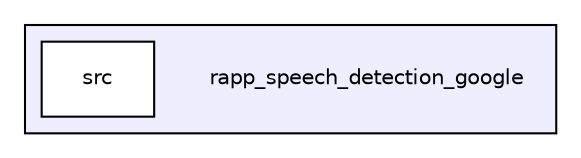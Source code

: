 digraph "/home/travis/rapp_temp/rapp-platform/rapp_speech_detection_google" {
  compound=true
  node [ fontsize="10", fontname="Helvetica"];
  edge [ labelfontsize="10", labelfontname="Helvetica"];
  subgraph clusterdir_e0e61ad8a500407e26fb740a2ee0e630 {
    graph [ bgcolor="#eeeeff", pencolor="black", label="" URL="dir_e0e61ad8a500407e26fb740a2ee0e630.html"];
    dir_e0e61ad8a500407e26fb740a2ee0e630 [shape=plaintext label="rapp_speech_detection_google"];
    dir_d620c444ec18d6704f908a0e7d62d230 [shape=box label="src" color="black" fillcolor="white" style="filled" URL="dir_d620c444ec18d6704f908a0e7d62d230.html"];
  }
}
